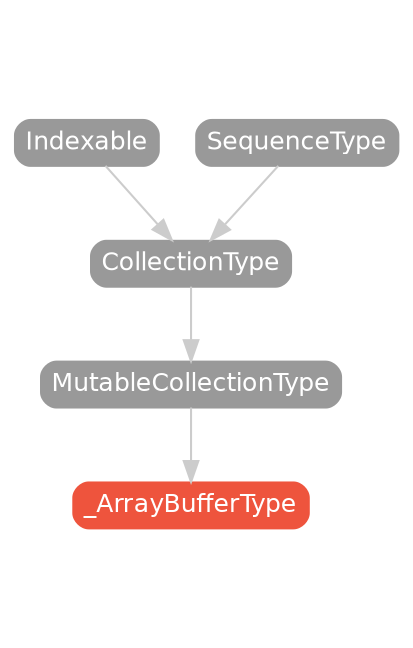 strict digraph "_ArrayBufferType - Type Hierarchy - SwiftDoc.org" {
    pad="0.1,0.8"
    node [shape=box, style="filled,rounded", color="#999999", fillcolor="#999999", fontcolor=white, fontname=Helvetica, fontnames="Helvetica,sansserif", fontsize=12, margin="0.07,0.05", height="0.3"]
    edge [color="#cccccc"]
    "CollectionType" [URL="/protocol/CollectionType/"]
    "Indexable" [URL="/protocol/Indexable/"]
    "MutableCollectionType" [URL="/protocol/MutableCollectionType/"]
    "SequenceType" [URL="/protocol/SequenceType/"]
    "_ArrayBufferType" [URL="/protocol/_ArrayBufferType/", style="filled,rounded", fillcolor="#ee543d", color="#ee543d"]    "MutableCollectionType" -> "_ArrayBufferType"
    "CollectionType" -> "MutableCollectionType"
    "Indexable" -> "CollectionType"
    "SequenceType" -> "CollectionType"
    subgraph Types {
        rank = max; 
    }
}